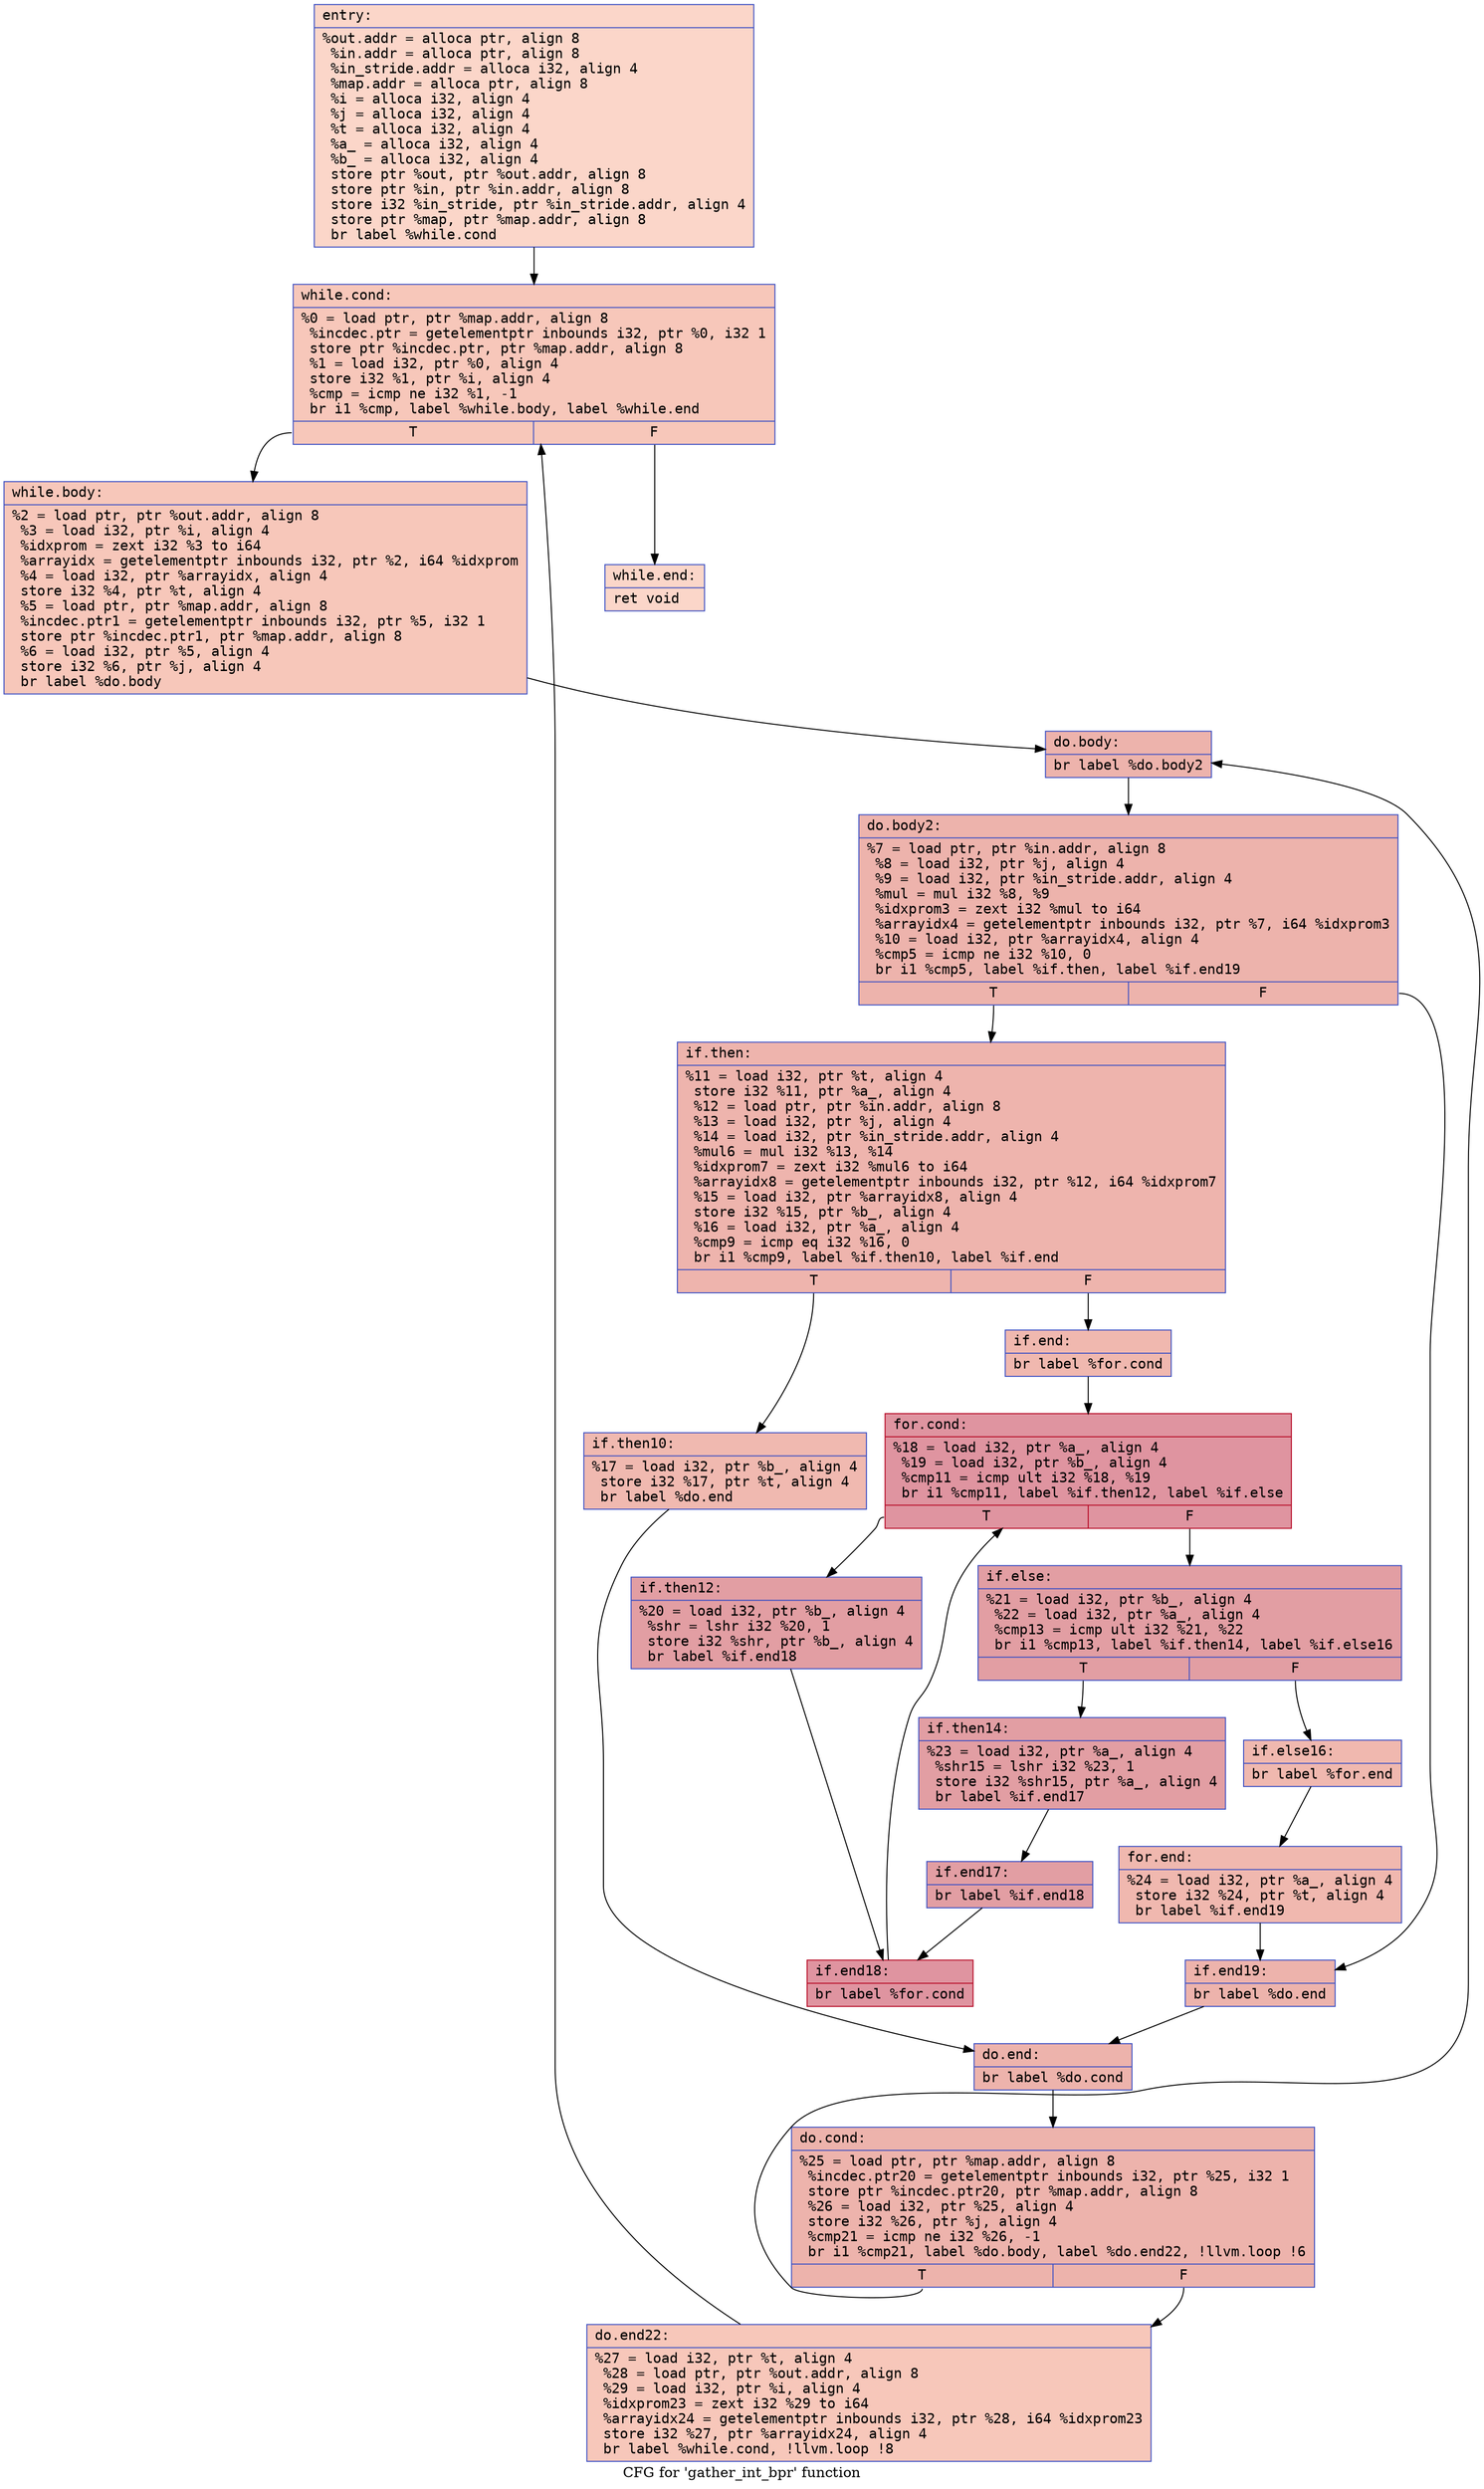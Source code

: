 digraph "CFG for 'gather_int_bpr' function" {
	label="CFG for 'gather_int_bpr' function";

	Node0x55e011cd9d60 [shape=record,color="#3d50c3ff", style=filled, fillcolor="#f6a38570" fontname="Courier",label="{entry:\l|  %out.addr = alloca ptr, align 8\l  %in.addr = alloca ptr, align 8\l  %in_stride.addr = alloca i32, align 4\l  %map.addr = alloca ptr, align 8\l  %i = alloca i32, align 4\l  %j = alloca i32, align 4\l  %t = alloca i32, align 4\l  %a_ = alloca i32, align 4\l  %b_ = alloca i32, align 4\l  store ptr %out, ptr %out.addr, align 8\l  store ptr %in, ptr %in.addr, align 8\l  store i32 %in_stride, ptr %in_stride.addr, align 4\l  store ptr %map, ptr %map.addr, align 8\l  br label %while.cond\l}"];
	Node0x55e011cd9d60 -> Node0x55e011cda650[tooltip="entry -> while.cond\nProbability 100.00%" ];
	Node0x55e011cda650 [shape=record,color="#3d50c3ff", style=filled, fillcolor="#ec7f6370" fontname="Courier",label="{while.cond:\l|  %0 = load ptr, ptr %map.addr, align 8\l  %incdec.ptr = getelementptr inbounds i32, ptr %0, i32 1\l  store ptr %incdec.ptr, ptr %map.addr, align 8\l  %1 = load i32, ptr %0, align 4\l  store i32 %1, ptr %i, align 4\l  %cmp = icmp ne i32 %1, -1\l  br i1 %cmp, label %while.body, label %while.end\l|{<s0>T|<s1>F}}"];
	Node0x55e011cda650:s0 -> Node0x55e011cdaad0[tooltip="while.cond -> while.body\nProbability 96.88%" ];
	Node0x55e011cda650:s1 -> Node0x55e011cdab50[tooltip="while.cond -> while.end\nProbability 3.12%" ];
	Node0x55e011cdaad0 [shape=record,color="#3d50c3ff", style=filled, fillcolor="#ec7f6370" fontname="Courier",label="{while.body:\l|  %2 = load ptr, ptr %out.addr, align 8\l  %3 = load i32, ptr %i, align 4\l  %idxprom = zext i32 %3 to i64\l  %arrayidx = getelementptr inbounds i32, ptr %2, i64 %idxprom\l  %4 = load i32, ptr %arrayidx, align 4\l  store i32 %4, ptr %t, align 4\l  %5 = load ptr, ptr %map.addr, align 8\l  %incdec.ptr1 = getelementptr inbounds i32, ptr %5, i32 1\l  store ptr %incdec.ptr1, ptr %map.addr, align 8\l  %6 = load i32, ptr %5, align 4\l  store i32 %6, ptr %j, align 4\l  br label %do.body\l}"];
	Node0x55e011cdaad0 -> Node0x55e011cdb310[tooltip="while.body -> do.body\nProbability 100.00%" ];
	Node0x55e011cdb310 [shape=record,color="#3d50c3ff", style=filled, fillcolor="#d6524470" fontname="Courier",label="{do.body:\l|  br label %do.body2\l}"];
	Node0x55e011cdb310 -> Node0x55e011cdb3f0[tooltip="do.body -> do.body2\nProbability 100.00%" ];
	Node0x55e011cdb3f0 [shape=record,color="#3d50c3ff", style=filled, fillcolor="#d6524470" fontname="Courier",label="{do.body2:\l|  %7 = load ptr, ptr %in.addr, align 8\l  %8 = load i32, ptr %j, align 4\l  %9 = load i32, ptr %in_stride.addr, align 4\l  %mul = mul i32 %8, %9\l  %idxprom3 = zext i32 %mul to i64\l  %arrayidx4 = getelementptr inbounds i32, ptr %7, i64 %idxprom3\l  %10 = load i32, ptr %arrayidx4, align 4\l  %cmp5 = icmp ne i32 %10, 0\l  br i1 %cmp5, label %if.then, label %if.end19\l|{<s0>T|<s1>F}}"];
	Node0x55e011cdb3f0:s0 -> Node0x55e011cdbb40[tooltip="do.body2 -> if.then\nProbability 62.50%" ];
	Node0x55e011cdb3f0:s1 -> Node0x55e011cdbbb0[tooltip="do.body2 -> if.end19\nProbability 37.50%" ];
	Node0x55e011cdbb40 [shape=record,color="#3d50c3ff", style=filled, fillcolor="#d8564670" fontname="Courier",label="{if.then:\l|  %11 = load i32, ptr %t, align 4\l  store i32 %11, ptr %a_, align 4\l  %12 = load ptr, ptr %in.addr, align 8\l  %13 = load i32, ptr %j, align 4\l  %14 = load i32, ptr %in_stride.addr, align 4\l  %mul6 = mul i32 %13, %14\l  %idxprom7 = zext i32 %mul6 to i64\l  %arrayidx8 = getelementptr inbounds i32, ptr %12, i64 %idxprom7\l  %15 = load i32, ptr %arrayidx8, align 4\l  store i32 %15, ptr %b_, align 4\l  %16 = load i32, ptr %a_, align 4\l  %cmp9 = icmp eq i32 %16, 0\l  br i1 %cmp9, label %if.then10, label %if.end\l|{<s0>T|<s1>F}}"];
	Node0x55e011cdbb40:s0 -> Node0x55e011cdc3f0[tooltip="if.then -> if.then10\nProbability 37.50%" ];
	Node0x55e011cdbb40:s1 -> Node0x55e011cdc470[tooltip="if.then -> if.end\nProbability 62.50%" ];
	Node0x55e011cdc3f0 [shape=record,color="#3d50c3ff", style=filled, fillcolor="#de614d70" fontname="Courier",label="{if.then10:\l|  %17 = load i32, ptr %b_, align 4\l  store i32 %17, ptr %t, align 4\l  br label %do.end\l}"];
	Node0x55e011cdc3f0 -> Node0x55e011cdc6b0[tooltip="if.then10 -> do.end\nProbability 100.00%" ];
	Node0x55e011cdc470 [shape=record,color="#3d50c3ff", style=filled, fillcolor="#dc5d4a70" fontname="Courier",label="{if.end:\l|  br label %for.cond\l}"];
	Node0x55e011cdc470 -> Node0x55e011cdc790[tooltip="if.end -> for.cond\nProbability 100.00%" ];
	Node0x55e011cdc790 [shape=record,color="#b70d28ff", style=filled, fillcolor="#b70d2870" fontname="Courier",label="{for.cond:\l|  %18 = load i32, ptr %a_, align 4\l  %19 = load i32, ptr %b_, align 4\l  %cmp11 = icmp ult i32 %18, %19\l  br i1 %cmp11, label %if.then12, label %if.else\l|{<s0>T|<s1>F}}"];
	Node0x55e011cdc790:s0 -> Node0x55e011cdca30[tooltip="for.cond -> if.then12\nProbability 50.00%" ];
	Node0x55e011cdc790:s1 -> Node0x55e011cdcab0[tooltip="for.cond -> if.else\nProbability 50.00%" ];
	Node0x55e011cdca30 [shape=record,color="#3d50c3ff", style=filled, fillcolor="#be242e70" fontname="Courier",label="{if.then12:\l|  %20 = load i32, ptr %b_, align 4\l  %shr = lshr i32 %20, 1\l  store i32 %shr, ptr %b_, align 4\l  br label %if.end18\l}"];
	Node0x55e011cdca30 -> Node0x55e011cdcda0[tooltip="if.then12 -> if.end18\nProbability 100.00%" ];
	Node0x55e011cdcab0 [shape=record,color="#3d50c3ff", style=filled, fillcolor="#be242e70" fontname="Courier",label="{if.else:\l|  %21 = load i32, ptr %b_, align 4\l  %22 = load i32, ptr %a_, align 4\l  %cmp13 = icmp ult i32 %21, %22\l  br i1 %cmp13, label %if.then14, label %if.else16\l|{<s0>T|<s1>F}}"];
	Node0x55e011cdcab0:s0 -> Node0x55e011cdd040[tooltip="if.else -> if.then14\nProbability 96.88%" ];
	Node0x55e011cdcab0:s1 -> Node0x55e011cdd0c0[tooltip="if.else -> if.else16\nProbability 3.12%" ];
	Node0x55e011cdd040 [shape=record,color="#3d50c3ff", style=filled, fillcolor="#be242e70" fontname="Courier",label="{if.then14:\l|  %23 = load i32, ptr %a_, align 4\l  %shr15 = lshr i32 %23, 1\l  store i32 %shr15, ptr %a_, align 4\l  br label %if.end17\l}"];
	Node0x55e011cdd040 -> Node0x55e011cdd3c0[tooltip="if.then14 -> if.end17\nProbability 100.00%" ];
	Node0x55e011cdd0c0 [shape=record,color="#3d50c3ff", style=filled, fillcolor="#dc5d4a70" fontname="Courier",label="{if.else16:\l|  br label %for.end\l}"];
	Node0x55e011cdd0c0 -> Node0x55e011cdd4b0[tooltip="if.else16 -> for.end\nProbability 100.00%" ];
	Node0x55e011cdd3c0 [shape=record,color="#3d50c3ff", style=filled, fillcolor="#be242e70" fontname="Courier",label="{if.end17:\l|  br label %if.end18\l}"];
	Node0x55e011cdd3c0 -> Node0x55e011cdcda0[tooltip="if.end17 -> if.end18\nProbability 100.00%" ];
	Node0x55e011cdcda0 [shape=record,color="#b70d28ff", style=filled, fillcolor="#b70d2870" fontname="Courier",label="{if.end18:\l|  br label %for.cond\l}"];
	Node0x55e011cdcda0 -> Node0x55e011cdc790[tooltip="if.end18 -> for.cond\nProbability 100.00%" ];
	Node0x55e011cdd4b0 [shape=record,color="#3d50c3ff", style=filled, fillcolor="#dc5d4a70" fontname="Courier",label="{for.end:\l|  %24 = load i32, ptr %a_, align 4\l  store i32 %24, ptr %t, align 4\l  br label %if.end19\l}"];
	Node0x55e011cdd4b0 -> Node0x55e011cdbbb0[tooltip="for.end -> if.end19\nProbability 100.00%" ];
	Node0x55e011cdbbb0 [shape=record,color="#3d50c3ff", style=filled, fillcolor="#d6524470" fontname="Courier",label="{if.end19:\l|  br label %do.end\l}"];
	Node0x55e011cdbbb0 -> Node0x55e011cdc6b0[tooltip="if.end19 -> do.end\nProbability 100.00%" ];
	Node0x55e011cdc6b0 [shape=record,color="#3d50c3ff", style=filled, fillcolor="#d6524470" fontname="Courier",label="{do.end:\l|  br label %do.cond\l}"];
	Node0x55e011cdc6b0 -> Node0x55e011cddbb0[tooltip="do.end -> do.cond\nProbability 100.00%" ];
	Node0x55e011cddbb0 [shape=record,color="#3d50c3ff", style=filled, fillcolor="#d6524470" fontname="Courier",label="{do.cond:\l|  %25 = load ptr, ptr %map.addr, align 8\l  %incdec.ptr20 = getelementptr inbounds i32, ptr %25, i32 1\l  store ptr %incdec.ptr20, ptr %map.addr, align 8\l  %26 = load i32, ptr %25, align 4\l  store i32 %26, ptr %j, align 4\l  %cmp21 = icmp ne i32 %26, -1\l  br i1 %cmp21, label %do.body, label %do.end22, !llvm.loop !6\l|{<s0>T|<s1>F}}"];
	Node0x55e011cddbb0:s0 -> Node0x55e011cdb310[tooltip="do.cond -> do.body\nProbability 96.88%" ];
	Node0x55e011cddbb0:s1 -> Node0x55e011cde010[tooltip="do.cond -> do.end22\nProbability 3.12%" ];
	Node0x55e011cde010 [shape=record,color="#3d50c3ff", style=filled, fillcolor="#ec7f6370" fontname="Courier",label="{do.end22:\l|  %27 = load i32, ptr %t, align 4\l  %28 = load ptr, ptr %out.addr, align 8\l  %29 = load i32, ptr %i, align 4\l  %idxprom23 = zext i32 %29 to i64\l  %arrayidx24 = getelementptr inbounds i32, ptr %28, i64 %idxprom23\l  store i32 %27, ptr %arrayidx24, align 4\l  br label %while.cond, !llvm.loop !8\l}"];
	Node0x55e011cde010 -> Node0x55e011cda650[tooltip="do.end22 -> while.cond\nProbability 100.00%" ];
	Node0x55e011cdab50 [shape=record,color="#3d50c3ff", style=filled, fillcolor="#f6a38570" fontname="Courier",label="{while.end:\l|  ret void\l}"];
}
